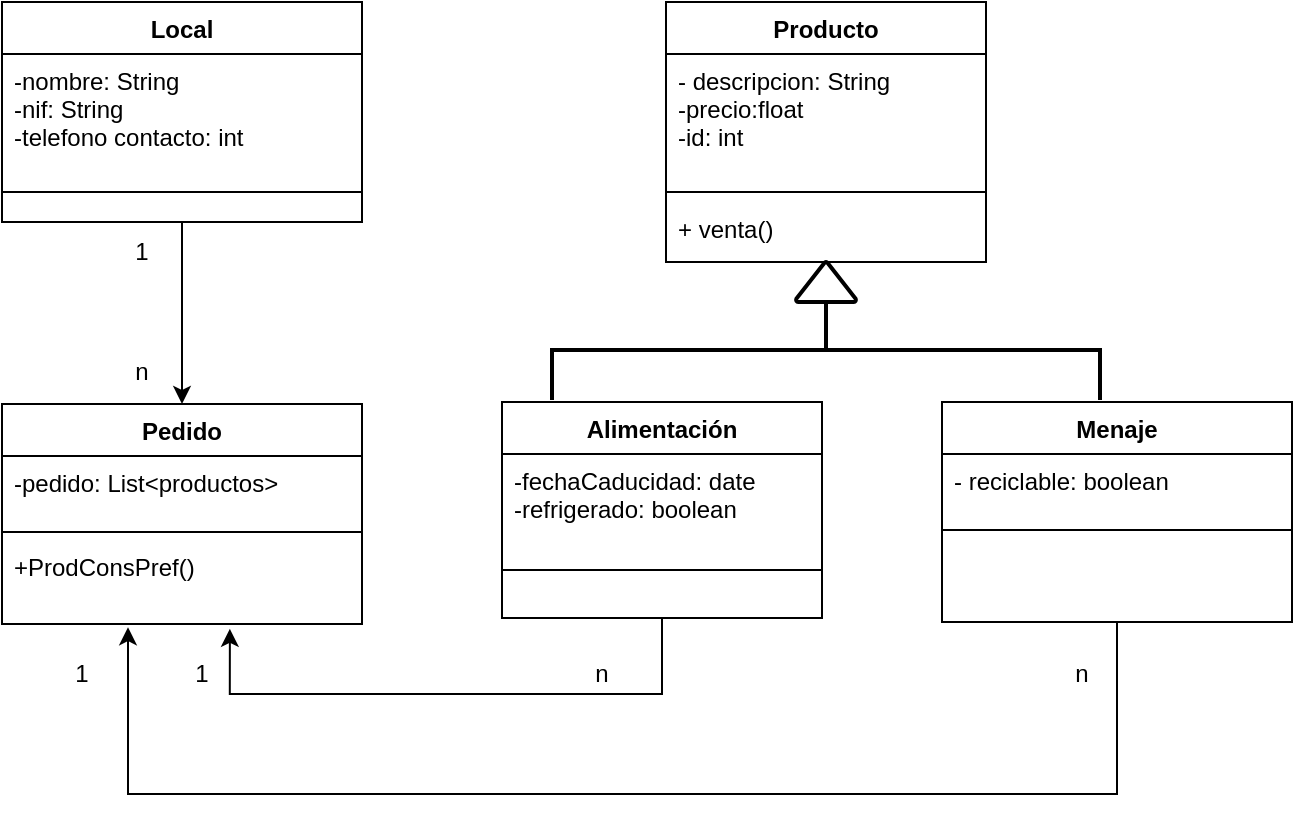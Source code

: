 <mxfile version="16.5.6" type="device"><diagram id="XeBJXCAFXro1P9N5QcyE" name="Page-1"><mxGraphModel dx="2204" dy="936" grid="1" gridSize="10" guides="1" tooltips="1" connect="1" arrows="1" fold="1" page="1" pageScale="1" pageWidth="1169" pageHeight="827" math="0" shadow="0"><root><mxCell id="0"/><mxCell id="1" parent="0"/><mxCell id="3NCJSiWGbGWgBRMzP79B-1" value="Producto" style="swimlane;fontStyle=1;align=center;verticalAlign=top;childLayout=stackLayout;horizontal=1;startSize=26;horizontalStack=0;resizeParent=1;resizeParentMax=0;resizeLast=0;collapsible=1;marginBottom=0;" parent="1" vertex="1"><mxGeometry x="742" y="94" width="160" height="130" as="geometry"/></mxCell><mxCell id="3NCJSiWGbGWgBRMzP79B-2" value="- descripcion: String&#xA;-precio:float&#xA;-id: int&#xA;&#xA;&#xA;" style="text;strokeColor=none;fillColor=none;align=left;verticalAlign=top;spacingLeft=4;spacingRight=4;overflow=hidden;rotatable=0;points=[[0,0.5],[1,0.5]];portConstraint=eastwest;" parent="3NCJSiWGbGWgBRMzP79B-1" vertex="1"><mxGeometry y="26" width="160" height="64" as="geometry"/></mxCell><mxCell id="3NCJSiWGbGWgBRMzP79B-3" value="" style="line;strokeWidth=1;fillColor=none;align=left;verticalAlign=middle;spacingTop=-1;spacingLeft=3;spacingRight=3;rotatable=0;labelPosition=right;points=[];portConstraint=eastwest;" parent="3NCJSiWGbGWgBRMzP79B-1" vertex="1"><mxGeometry y="90" width="160" height="10" as="geometry"/></mxCell><mxCell id="3NCJSiWGbGWgBRMzP79B-4" value="+ venta()&#xA;" style="text;strokeColor=none;fillColor=none;align=left;verticalAlign=top;spacingLeft=4;spacingRight=4;overflow=hidden;rotatable=0;points=[[0,0.5],[1,0.5]];portConstraint=eastwest;" parent="3NCJSiWGbGWgBRMzP79B-1" vertex="1"><mxGeometry y="100" width="160" height="30" as="geometry"/></mxCell><mxCell id="jBTWfkNlympQq5K-vtSD-33" style="edgeStyle=orthogonalEdgeStyle;rounded=0;orthogonalLoop=1;jettySize=auto;html=1;entryX=0.35;entryY=1.038;entryDx=0;entryDy=0;entryPerimeter=0;" parent="1" source="3NCJSiWGbGWgBRMzP79B-5" target="jBTWfkNlympQq5K-vtSD-21" edge="1"><mxGeometry relative="1" as="geometry"><Array as="points"><mxPoint x="968" y="490"/><mxPoint x="473" y="490"/></Array></mxGeometry></mxCell><mxCell id="3NCJSiWGbGWgBRMzP79B-5" value="Menaje" style="swimlane;fontStyle=1;align=center;verticalAlign=top;childLayout=stackLayout;horizontal=1;startSize=26;horizontalStack=0;resizeParent=1;resizeParentMax=0;resizeLast=0;collapsible=1;marginBottom=0;" parent="1" vertex="1"><mxGeometry x="880" y="294" width="175" height="110" as="geometry"/></mxCell><mxCell id="3NCJSiWGbGWgBRMzP79B-6" value="- reciclable: boolean&#xA;&#xA;&#xA;&#xA;" style="text;strokeColor=none;fillColor=none;align=left;verticalAlign=top;spacingLeft=4;spacingRight=4;overflow=hidden;rotatable=0;points=[[0,0.5],[1,0.5]];portConstraint=eastwest;" parent="3NCJSiWGbGWgBRMzP79B-5" vertex="1"><mxGeometry y="26" width="175" height="34" as="geometry"/></mxCell><mxCell id="3NCJSiWGbGWgBRMzP79B-7" value="" style="line;strokeWidth=1;fillColor=none;align=left;verticalAlign=middle;spacingTop=-1;spacingLeft=3;spacingRight=3;rotatable=0;labelPosition=right;points=[];portConstraint=eastwest;" parent="3NCJSiWGbGWgBRMzP79B-5" vertex="1"><mxGeometry y="60" width="175" height="8" as="geometry"/></mxCell><mxCell id="3NCJSiWGbGWgBRMzP79B-8" value="&#xA;" style="text;strokeColor=none;fillColor=none;align=left;verticalAlign=top;spacingLeft=4;spacingRight=4;overflow=hidden;rotatable=0;points=[[0,0.5],[1,0.5]];portConstraint=eastwest;" parent="3NCJSiWGbGWgBRMzP79B-5" vertex="1"><mxGeometry y="68" width="175" height="32" as="geometry"/></mxCell><mxCell id="DBM3i4qEFkikXWBwKKMB-1" value="&#xA;" style="text;strokeColor=none;fillColor=none;align=left;verticalAlign=top;spacingLeft=4;spacingRight=4;overflow=hidden;rotatable=0;points=[[0,0.5],[1,0.5]];portConstraint=eastwest;" vertex="1" parent="3NCJSiWGbGWgBRMzP79B-5"><mxGeometry y="100" width="175" height="10" as="geometry"/></mxCell><mxCell id="jBTWfkNlympQq5K-vtSD-32" style="edgeStyle=orthogonalEdgeStyle;rounded=0;orthogonalLoop=1;jettySize=auto;html=1;exitX=0.5;exitY=1;exitDx=0;exitDy=0;entryX=0.633;entryY=1.058;entryDx=0;entryDy=0;entryPerimeter=0;" parent="1" source="3NCJSiWGbGWgBRMzP79B-9" target="jBTWfkNlympQq5K-vtSD-21" edge="1"><mxGeometry relative="1" as="geometry"><Array as="points"><mxPoint x="740" y="440"/><mxPoint x="524" y="440"/></Array></mxGeometry></mxCell><mxCell id="3NCJSiWGbGWgBRMzP79B-9" value="Alimentación" style="swimlane;fontStyle=1;align=center;verticalAlign=top;childLayout=stackLayout;horizontal=1;startSize=26;horizontalStack=0;resizeParent=1;resizeParentMax=0;resizeLast=0;collapsible=1;marginBottom=0;" parent="1" vertex="1"><mxGeometry x="660" y="294" width="160" height="108" as="geometry"/></mxCell><mxCell id="3NCJSiWGbGWgBRMzP79B-10" value="-fechaCaducidad: date&#xA;-refrigerado: boolean" style="text;strokeColor=none;fillColor=none;align=left;verticalAlign=top;spacingLeft=4;spacingRight=4;overflow=hidden;rotatable=0;points=[[0,0.5],[1,0.5]];portConstraint=eastwest;" parent="3NCJSiWGbGWgBRMzP79B-9" vertex="1"><mxGeometry y="26" width="160" height="34" as="geometry"/></mxCell><mxCell id="3NCJSiWGbGWgBRMzP79B-11" value="" style="line;strokeWidth=1;fillColor=none;align=left;verticalAlign=middle;spacingTop=-1;spacingLeft=3;spacingRight=3;rotatable=0;labelPosition=right;points=[];portConstraint=eastwest;" parent="3NCJSiWGbGWgBRMzP79B-9" vertex="1"><mxGeometry y="60" width="160" height="48" as="geometry"/></mxCell><mxCell id="DBM3i4qEFkikXWBwKKMB-2" style="edgeStyle=orthogonalEdgeStyle;rounded=0;orthogonalLoop=1;jettySize=auto;html=1;exitX=0.5;exitY=1;exitDx=0;exitDy=0;entryX=0.5;entryY=0;entryDx=0;entryDy=0;" edge="1" parent="1" source="3NCJSiWGbGWgBRMzP79B-47" target="jBTWfkNlympQq5K-vtSD-18"><mxGeometry relative="1" as="geometry"/></mxCell><mxCell id="3NCJSiWGbGWgBRMzP79B-47" value="Local" style="swimlane;fontStyle=1;align=center;verticalAlign=top;childLayout=stackLayout;horizontal=1;startSize=26;horizontalStack=0;resizeParent=1;resizeParentMax=0;resizeLast=0;collapsible=1;marginBottom=0;" parent="1" vertex="1"><mxGeometry x="410" y="94" width="180" height="110" as="geometry"/></mxCell><mxCell id="3NCJSiWGbGWgBRMzP79B-48" value="-nombre: String&#xA;-nif: String&#xA;-telefono contacto: int" style="text;strokeColor=none;fillColor=none;align=left;verticalAlign=top;spacingLeft=4;spacingRight=4;overflow=hidden;rotatable=0;points=[[0,0.5],[1,0.5]];portConstraint=eastwest;" parent="3NCJSiWGbGWgBRMzP79B-47" vertex="1"><mxGeometry y="26" width="180" height="54" as="geometry"/></mxCell><mxCell id="3NCJSiWGbGWgBRMzP79B-49" value="" style="line;strokeWidth=1;fillColor=none;align=left;verticalAlign=middle;spacingTop=-1;spacingLeft=3;spacingRight=3;rotatable=0;labelPosition=right;points=[];portConstraint=eastwest;" parent="3NCJSiWGbGWgBRMzP79B-47" vertex="1"><mxGeometry y="80" width="180" height="30" as="geometry"/></mxCell><mxCell id="3NCJSiWGbGWgBRMzP79B-55" style="edgeStyle=orthogonalEdgeStyle;rounded=0;orthogonalLoop=1;jettySize=auto;html=1;exitX=0;exitY=0.5;exitDx=0;exitDy=0;exitPerimeter=0;entryX=0.5;entryY=1;entryDx=0;entryDy=0;entryPerimeter=0;" parent="1" source="3NCJSiWGbGWgBRMzP79B-13" target="3NCJSiWGbGWgBRMzP79B-14" edge="1"><mxGeometry relative="1" as="geometry"/></mxCell><mxCell id="3NCJSiWGbGWgBRMzP79B-13" value="" style="strokeWidth=2;html=1;shape=mxgraph.flowchart.annotation_2;align=left;labelPosition=right;pointerEvents=1;rotation=90;" parent="1" vertex="1"><mxGeometry x="797" y="131" width="50" height="274" as="geometry"/></mxCell><mxCell id="3NCJSiWGbGWgBRMzP79B-14" value="" style="strokeWidth=2;html=1;shape=mxgraph.flowchart.extract_or_measurement;whiteSpace=wrap;" parent="1" vertex="1"><mxGeometry x="807" y="224" width="30" height="20" as="geometry"/></mxCell><mxCell id="jBTWfkNlympQq5K-vtSD-16" value="1" style="text;html=1;strokeColor=none;fillColor=none;align=center;verticalAlign=middle;whiteSpace=wrap;rounded=0;" parent="1" vertex="1"><mxGeometry x="450" y="204" width="60" height="30" as="geometry"/></mxCell><mxCell id="jBTWfkNlympQq5K-vtSD-17" value="n" style="text;html=1;strokeColor=none;fillColor=none;align=center;verticalAlign=middle;whiteSpace=wrap;rounded=0;" parent="1" vertex="1"><mxGeometry x="450" y="264" width="60" height="30" as="geometry"/></mxCell><mxCell id="jBTWfkNlympQq5K-vtSD-18" value="Pedido" style="swimlane;fontStyle=1;align=center;verticalAlign=top;childLayout=stackLayout;horizontal=1;startSize=26;horizontalStack=0;resizeParent=1;resizeParentMax=0;resizeLast=0;collapsible=1;marginBottom=0;" parent="1" vertex="1"><mxGeometry x="410" y="295" width="180" height="110" as="geometry"/></mxCell><mxCell id="jBTWfkNlympQq5K-vtSD-19" value="-pedido: List&lt;productos&gt;&#xA;&#xA;&#xA;&#xA;&#xA;&#xA;&#xA;&#xA;&#xA;" style="text;strokeColor=none;fillColor=none;align=left;verticalAlign=top;spacingLeft=4;spacingRight=4;overflow=hidden;rotatable=0;points=[[0,0.5],[1,0.5]];portConstraint=eastwest;" parent="jBTWfkNlympQq5K-vtSD-18" vertex="1"><mxGeometry y="26" width="180" height="34" as="geometry"/></mxCell><mxCell id="jBTWfkNlympQq5K-vtSD-20" value="" style="line;strokeWidth=1;fillColor=none;align=left;verticalAlign=middle;spacingTop=-1;spacingLeft=3;spacingRight=3;rotatable=0;labelPosition=right;points=[];portConstraint=eastwest;" parent="jBTWfkNlympQq5K-vtSD-18" vertex="1"><mxGeometry y="60" width="180" height="8" as="geometry"/></mxCell><mxCell id="jBTWfkNlympQq5K-vtSD-21" value="+ProdConsPref() " style="text;strokeColor=none;fillColor=none;align=left;verticalAlign=top;spacingLeft=4;spacingRight=4;overflow=hidden;rotatable=0;points=[[0,0.5],[1,0.5]];portConstraint=eastwest;" parent="jBTWfkNlympQq5K-vtSD-18" vertex="1"><mxGeometry y="68" width="180" height="42" as="geometry"/></mxCell><mxCell id="DBM3i4qEFkikXWBwKKMB-3" value="1" style="text;html=1;strokeColor=none;fillColor=none;align=center;verticalAlign=middle;whiteSpace=wrap;rounded=0;" vertex="1" parent="1"><mxGeometry x="420" y="415" width="60" height="30" as="geometry"/></mxCell><mxCell id="DBM3i4qEFkikXWBwKKMB-4" value="1" style="text;html=1;strokeColor=none;fillColor=none;align=center;verticalAlign=middle;whiteSpace=wrap;rounded=0;" vertex="1" parent="1"><mxGeometry x="480" y="415" width="60" height="30" as="geometry"/></mxCell><mxCell id="DBM3i4qEFkikXWBwKKMB-5" value="n" style="text;html=1;strokeColor=none;fillColor=none;align=center;verticalAlign=middle;whiteSpace=wrap;rounded=0;" vertex="1" parent="1"><mxGeometry x="920" y="415" width="60" height="30" as="geometry"/></mxCell><mxCell id="DBM3i4qEFkikXWBwKKMB-6" value="n" style="text;html=1;strokeColor=none;fillColor=none;align=center;verticalAlign=middle;whiteSpace=wrap;rounded=0;" vertex="1" parent="1"><mxGeometry x="680" y="415" width="60" height="30" as="geometry"/></mxCell></root></mxGraphModel></diagram></mxfile>